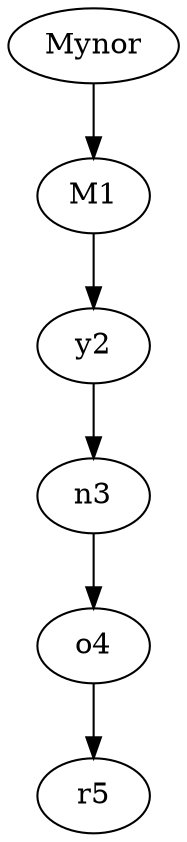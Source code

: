 digraph G 
 { 
Mynor;
0 [label=M1];
1 [label=y2];
2 [label=n3];
3 [label=o4];
4 [label=r5];
Mynor->0;
0->1;
1->2;
2->3;
3->4;
}